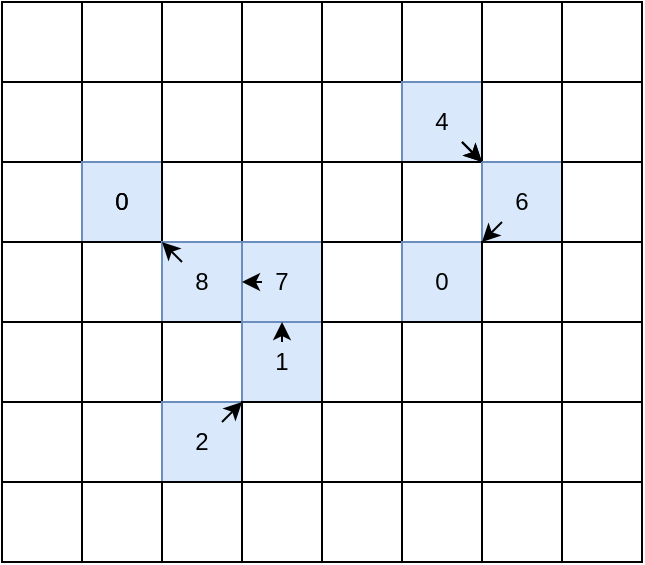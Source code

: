 <mxfile version="13.7.7" type="device"><diagram id="mEJwrAZIfICaPCOQz6ya" name="Page-1"><mxGraphModel dx="593" dy="329" grid="1" gridSize="10" guides="1" tooltips="1" connect="1" arrows="1" fold="1" page="1" pageScale="1" pageWidth="827" pageHeight="1169" math="0" shadow="0"><root><mxCell id="0"/><mxCell id="1" parent="0"/><mxCell id="UYRt8qyWvQDuS8kuz_iR-37" value="" style="whiteSpace=wrap;html=1;aspect=fixed;" vertex="1" parent="1"><mxGeometry x="200" y="240" width="40" height="40" as="geometry"/></mxCell><mxCell id="UYRt8qyWvQDuS8kuz_iR-38" value="" style="whiteSpace=wrap;html=1;aspect=fixed;" vertex="1" parent="1"><mxGeometry x="200" y="240" width="40" height="40" as="geometry"/></mxCell><mxCell id="UYRt8qyWvQDuS8kuz_iR-39" value="" style="whiteSpace=wrap;html=1;aspect=fixed;" vertex="1" parent="1"><mxGeometry x="240" y="240" width="40" height="40" as="geometry"/></mxCell><mxCell id="UYRt8qyWvQDuS8kuz_iR-40" value="" style="whiteSpace=wrap;html=1;aspect=fixed;" vertex="1" parent="1"><mxGeometry x="280" y="240" width="40" height="40" as="geometry"/></mxCell><mxCell id="UYRt8qyWvQDuS8kuz_iR-41" value="" style="whiteSpace=wrap;html=1;aspect=fixed;" vertex="1" parent="1"><mxGeometry x="320" y="240" width="40" height="40" as="geometry"/></mxCell><mxCell id="UYRt8qyWvQDuS8kuz_iR-42" value="" style="whiteSpace=wrap;html=1;aspect=fixed;" vertex="1" parent="1"><mxGeometry x="360" y="240" width="40" height="40" as="geometry"/></mxCell><mxCell id="UYRt8qyWvQDuS8kuz_iR-43" value="" style="whiteSpace=wrap;html=1;aspect=fixed;" vertex="1" parent="1"><mxGeometry x="400" y="240" width="40" height="40" as="geometry"/></mxCell><mxCell id="UYRt8qyWvQDuS8kuz_iR-46" value="" style="whiteSpace=wrap;html=1;aspect=fixed;" vertex="1" parent="1"><mxGeometry x="200" y="280" width="40" height="40" as="geometry"/></mxCell><mxCell id="UYRt8qyWvQDuS8kuz_iR-47" value="" style="whiteSpace=wrap;html=1;aspect=fixed;" vertex="1" parent="1"><mxGeometry x="200" y="280" width="40" height="40" as="geometry"/></mxCell><mxCell id="UYRt8qyWvQDuS8kuz_iR-48" value="" style="whiteSpace=wrap;html=1;aspect=fixed;" vertex="1" parent="1"><mxGeometry x="240" y="280" width="40" height="40" as="geometry"/></mxCell><mxCell id="UYRt8qyWvQDuS8kuz_iR-49" value="" style="whiteSpace=wrap;html=1;aspect=fixed;" vertex="1" parent="1"><mxGeometry x="280" y="280" width="40" height="40" as="geometry"/></mxCell><mxCell id="UYRt8qyWvQDuS8kuz_iR-50" value="" style="whiteSpace=wrap;html=1;aspect=fixed;" vertex="1" parent="1"><mxGeometry x="320" y="280" width="40" height="40" as="geometry"/></mxCell><mxCell id="UYRt8qyWvQDuS8kuz_iR-51" value="" style="whiteSpace=wrap;html=1;aspect=fixed;" vertex="1" parent="1"><mxGeometry x="360" y="280" width="40" height="40" as="geometry"/></mxCell><mxCell id="UYRt8qyWvQDuS8kuz_iR-52" value="" style="whiteSpace=wrap;html=1;aspect=fixed;fillColor=#dae8fc;strokeColor=#6c8ebf;" vertex="1" parent="1"><mxGeometry x="400" y="280" width="40" height="40" as="geometry"/></mxCell><mxCell id="UYRt8qyWvQDuS8kuz_iR-55" value="" style="whiteSpace=wrap;html=1;aspect=fixed;" vertex="1" parent="1"><mxGeometry x="200" y="320" width="40" height="40" as="geometry"/></mxCell><mxCell id="UYRt8qyWvQDuS8kuz_iR-56" value="" style="whiteSpace=wrap;html=1;aspect=fixed;" vertex="1" parent="1"><mxGeometry x="200" y="320" width="40" height="40" as="geometry"/></mxCell><mxCell id="UYRt8qyWvQDuS8kuz_iR-57" value="" style="whiteSpace=wrap;html=1;aspect=fixed;fillColor=#dae8fc;strokeColor=#6c8ebf;" vertex="1" parent="1"><mxGeometry x="240" y="320" width="40" height="40" as="geometry"/></mxCell><mxCell id="UYRt8qyWvQDuS8kuz_iR-58" value="" style="whiteSpace=wrap;html=1;aspect=fixed;" vertex="1" parent="1"><mxGeometry x="280" y="320" width="40" height="40" as="geometry"/></mxCell><mxCell id="UYRt8qyWvQDuS8kuz_iR-59" value="" style="whiteSpace=wrap;html=1;aspect=fixed;" vertex="1" parent="1"><mxGeometry x="320" y="320" width="40" height="40" as="geometry"/></mxCell><mxCell id="UYRt8qyWvQDuS8kuz_iR-60" value="" style="whiteSpace=wrap;html=1;aspect=fixed;" vertex="1" parent="1"><mxGeometry x="360" y="320" width="40" height="40" as="geometry"/></mxCell><mxCell id="UYRt8qyWvQDuS8kuz_iR-61" value="" style="whiteSpace=wrap;html=1;aspect=fixed;" vertex="1" parent="1"><mxGeometry x="400" y="320" width="40" height="40" as="geometry"/></mxCell><mxCell id="UYRt8qyWvQDuS8kuz_iR-64" value="" style="whiteSpace=wrap;html=1;aspect=fixed;" vertex="1" parent="1"><mxGeometry x="200" y="360" width="40" height="40" as="geometry"/></mxCell><mxCell id="UYRt8qyWvQDuS8kuz_iR-65" value="" style="whiteSpace=wrap;html=1;aspect=fixed;" vertex="1" parent="1"><mxGeometry x="200" y="360" width="40" height="40" as="geometry"/></mxCell><mxCell id="UYRt8qyWvQDuS8kuz_iR-66" value="" style="whiteSpace=wrap;html=1;aspect=fixed;" vertex="1" parent="1"><mxGeometry x="240" y="360" width="40" height="40" as="geometry"/></mxCell><mxCell id="UYRt8qyWvQDuS8kuz_iR-67" value="" style="whiteSpace=wrap;html=1;aspect=fixed;fillColor=#dae8fc;strokeColor=#6c8ebf;" vertex="1" parent="1"><mxGeometry x="280" y="360" width="40" height="40" as="geometry"/></mxCell><mxCell id="UYRt8qyWvQDuS8kuz_iR-68" value="" style="whiteSpace=wrap;html=1;aspect=fixed;fillColor=#dae8fc;strokeColor=#6c8ebf;" vertex="1" parent="1"><mxGeometry x="320" y="360" width="40" height="40" as="geometry"/></mxCell><mxCell id="UYRt8qyWvQDuS8kuz_iR-69" value="" style="whiteSpace=wrap;html=1;aspect=fixed;" vertex="1" parent="1"><mxGeometry x="360" y="360" width="40" height="40" as="geometry"/></mxCell><mxCell id="UYRt8qyWvQDuS8kuz_iR-70" value="" style="whiteSpace=wrap;html=1;aspect=fixed;fillColor=#dae8fc;strokeColor=#6c8ebf;" vertex="1" parent="1"><mxGeometry x="400" y="360" width="40" height="40" as="geometry"/></mxCell><mxCell id="UYRt8qyWvQDuS8kuz_iR-73" value="" style="whiteSpace=wrap;html=1;aspect=fixed;" vertex="1" parent="1"><mxGeometry x="200" y="400" width="40" height="40" as="geometry"/></mxCell><mxCell id="UYRt8qyWvQDuS8kuz_iR-74" value="" style="whiteSpace=wrap;html=1;aspect=fixed;" vertex="1" parent="1"><mxGeometry x="200" y="400" width="40" height="40" as="geometry"/></mxCell><mxCell id="UYRt8qyWvQDuS8kuz_iR-75" value="" style="whiteSpace=wrap;html=1;aspect=fixed;" vertex="1" parent="1"><mxGeometry x="240" y="400" width="40" height="40" as="geometry"/></mxCell><mxCell id="UYRt8qyWvQDuS8kuz_iR-76" value="" style="whiteSpace=wrap;html=1;aspect=fixed;" vertex="1" parent="1"><mxGeometry x="280" y="400" width="40" height="40" as="geometry"/></mxCell><mxCell id="UYRt8qyWvQDuS8kuz_iR-77" value="" style="whiteSpace=wrap;html=1;aspect=fixed;fillColor=#dae8fc;strokeColor=#6c8ebf;" vertex="1" parent="1"><mxGeometry x="320" y="400" width="40" height="40" as="geometry"/></mxCell><mxCell id="UYRt8qyWvQDuS8kuz_iR-78" value="" style="whiteSpace=wrap;html=1;aspect=fixed;" vertex="1" parent="1"><mxGeometry x="360" y="400" width="40" height="40" as="geometry"/></mxCell><mxCell id="UYRt8qyWvQDuS8kuz_iR-79" value="" style="whiteSpace=wrap;html=1;aspect=fixed;" vertex="1" parent="1"><mxGeometry x="400" y="400" width="40" height="40" as="geometry"/></mxCell><mxCell id="UYRt8qyWvQDuS8kuz_iR-82" value="" style="whiteSpace=wrap;html=1;aspect=fixed;" vertex="1" parent="1"><mxGeometry x="200" y="440" width="40" height="40" as="geometry"/></mxCell><mxCell id="UYRt8qyWvQDuS8kuz_iR-83" value="" style="whiteSpace=wrap;html=1;aspect=fixed;" vertex="1" parent="1"><mxGeometry x="200" y="440" width="40" height="40" as="geometry"/></mxCell><mxCell id="UYRt8qyWvQDuS8kuz_iR-84" value="" style="whiteSpace=wrap;html=1;aspect=fixed;" vertex="1" parent="1"><mxGeometry x="240" y="440" width="40" height="40" as="geometry"/></mxCell><mxCell id="UYRt8qyWvQDuS8kuz_iR-85" value="" style="whiteSpace=wrap;html=1;aspect=fixed;fillColor=#dae8fc;strokeColor=#6c8ebf;" vertex="1" parent="1"><mxGeometry x="280" y="440" width="40" height="40" as="geometry"/></mxCell><mxCell id="UYRt8qyWvQDuS8kuz_iR-86" value="" style="whiteSpace=wrap;html=1;aspect=fixed;" vertex="1" parent="1"><mxGeometry x="320" y="440" width="40" height="40" as="geometry"/></mxCell><mxCell id="UYRt8qyWvQDuS8kuz_iR-87" value="" style="whiteSpace=wrap;html=1;aspect=fixed;" vertex="1" parent="1"><mxGeometry x="360" y="440" width="40" height="40" as="geometry"/></mxCell><mxCell id="UYRt8qyWvQDuS8kuz_iR-88" value="" style="whiteSpace=wrap;html=1;aspect=fixed;" vertex="1" parent="1"><mxGeometry x="400" y="440" width="40" height="40" as="geometry"/></mxCell><mxCell id="UYRt8qyWvQDuS8kuz_iR-91" value="" style="whiteSpace=wrap;html=1;aspect=fixed;" vertex="1" parent="1"><mxGeometry x="200" y="480" width="40" height="40" as="geometry"/></mxCell><mxCell id="UYRt8qyWvQDuS8kuz_iR-92" value="" style="whiteSpace=wrap;html=1;aspect=fixed;" vertex="1" parent="1"><mxGeometry x="200" y="480" width="40" height="40" as="geometry"/></mxCell><mxCell id="UYRt8qyWvQDuS8kuz_iR-93" value="" style="whiteSpace=wrap;html=1;aspect=fixed;" vertex="1" parent="1"><mxGeometry x="240" y="480" width="40" height="40" as="geometry"/></mxCell><mxCell id="UYRt8qyWvQDuS8kuz_iR-94" value="" style="whiteSpace=wrap;html=1;aspect=fixed;" vertex="1" parent="1"><mxGeometry x="280" y="480" width="40" height="40" as="geometry"/></mxCell><mxCell id="UYRt8qyWvQDuS8kuz_iR-95" value="" style="whiteSpace=wrap;html=1;aspect=fixed;" vertex="1" parent="1"><mxGeometry x="320" y="480" width="40" height="40" as="geometry"/></mxCell><mxCell id="UYRt8qyWvQDuS8kuz_iR-96" value="" style="whiteSpace=wrap;html=1;aspect=fixed;" vertex="1" parent="1"><mxGeometry x="360" y="480" width="40" height="40" as="geometry"/></mxCell><mxCell id="UYRt8qyWvQDuS8kuz_iR-97" value="" style="whiteSpace=wrap;html=1;aspect=fixed;" vertex="1" parent="1"><mxGeometry x="400" y="480" width="40" height="40" as="geometry"/></mxCell><mxCell id="UYRt8qyWvQDuS8kuz_iR-101" value="" style="endArrow=classic;html=1;" edge="1" parent="1"><mxGeometry width="50" height="50" relative="1" as="geometry"><mxPoint x="310" y="450" as="sourcePoint"/><mxPoint x="320" y="440" as="targetPoint"/></mxGeometry></mxCell><mxCell id="UYRt8qyWvQDuS8kuz_iR-102" value="" style="endArrow=classic;html=1;entryX=0;entryY=1;entryDx=0;entryDy=0;" edge="1" parent="1" target="UYRt8qyWvQDuS8kuz_iR-58"><mxGeometry width="50" height="50" relative="1" as="geometry"><mxPoint x="290" y="370" as="sourcePoint"/><mxPoint x="270" y="350" as="targetPoint"/></mxGeometry></mxCell><mxCell id="UYRt8qyWvQDuS8kuz_iR-108" value="" style="endArrow=classic;html=1;" edge="1" parent="1" target="UYRt8qyWvQDuS8kuz_iR-67"><mxGeometry width="50" height="50" relative="1" as="geometry"><mxPoint x="330" y="380" as="sourcePoint"/><mxPoint x="380" y="330" as="targetPoint"/></mxGeometry></mxCell><mxCell id="UYRt8qyWvQDuS8kuz_iR-109" value="" style="endArrow=classic;html=1;" edge="1" parent="1" target="UYRt8qyWvQDuS8kuz_iR-68"><mxGeometry width="50" height="50" relative="1" as="geometry"><mxPoint x="340" y="410" as="sourcePoint"/><mxPoint x="390" y="360" as="targetPoint"/></mxGeometry></mxCell><mxCell id="UYRt8qyWvQDuS8kuz_iR-110" value="2" style="text;html=1;strokeColor=none;fillColor=none;align=center;verticalAlign=middle;whiteSpace=wrap;rounded=0;" vertex="1" parent="1"><mxGeometry x="280" y="450" width="40" height="20" as="geometry"/></mxCell><mxCell id="UYRt8qyWvQDuS8kuz_iR-111" value="1" style="text;html=1;strokeColor=none;fillColor=none;align=center;verticalAlign=middle;whiteSpace=wrap;rounded=0;" vertex="1" parent="1"><mxGeometry x="320" y="410" width="40" height="20" as="geometry"/></mxCell><mxCell id="UYRt8qyWvQDuS8kuz_iR-112" value="8" style="text;html=1;strokeColor=none;fillColor=none;align=center;verticalAlign=middle;whiteSpace=wrap;rounded=0;" vertex="1" parent="1"><mxGeometry x="280" y="370" width="40" height="20" as="geometry"/></mxCell><mxCell id="UYRt8qyWvQDuS8kuz_iR-113" value="7" style="text;html=1;strokeColor=none;fillColor=none;align=center;verticalAlign=middle;whiteSpace=wrap;rounded=0;" vertex="1" parent="1"><mxGeometry x="320" y="370" width="40" height="20" as="geometry"/></mxCell><mxCell id="UYRt8qyWvQDuS8kuz_iR-114" value="0" style="text;html=1;strokeColor=none;fillColor=none;align=center;verticalAlign=middle;whiteSpace=wrap;rounded=0;" vertex="1" parent="1"><mxGeometry x="240" y="330" width="40" height="20" as="geometry"/></mxCell><mxCell id="UYRt8qyWvQDuS8kuz_iR-115" value="" style="whiteSpace=wrap;html=1;aspect=fixed;" vertex="1" parent="1"><mxGeometry x="440" y="240" width="40" height="40" as="geometry"/></mxCell><mxCell id="UYRt8qyWvQDuS8kuz_iR-116" value="" style="whiteSpace=wrap;html=1;aspect=fixed;" vertex="1" parent="1"><mxGeometry x="440" y="280" width="40" height="40" as="geometry"/></mxCell><mxCell id="UYRt8qyWvQDuS8kuz_iR-117" value="" style="whiteSpace=wrap;html=1;aspect=fixed;fillColor=#dae8fc;strokeColor=#6c8ebf;" vertex="1" parent="1"><mxGeometry x="440" y="320" width="40" height="40" as="geometry"/></mxCell><mxCell id="UYRt8qyWvQDuS8kuz_iR-118" value="" style="whiteSpace=wrap;html=1;aspect=fixed;" vertex="1" parent="1"><mxGeometry x="440" y="360" width="40" height="40" as="geometry"/></mxCell><mxCell id="UYRt8qyWvQDuS8kuz_iR-119" value="" style="whiteSpace=wrap;html=1;aspect=fixed;" vertex="1" parent="1"><mxGeometry x="440" y="400" width="40" height="40" as="geometry"/></mxCell><mxCell id="UYRt8qyWvQDuS8kuz_iR-120" value="" style="whiteSpace=wrap;html=1;aspect=fixed;" vertex="1" parent="1"><mxGeometry x="440" y="440" width="40" height="40" as="geometry"/></mxCell><mxCell id="UYRt8qyWvQDuS8kuz_iR-121" value="" style="whiteSpace=wrap;html=1;aspect=fixed;" vertex="1" parent="1"><mxGeometry x="440" y="480" width="40" height="40" as="geometry"/></mxCell><mxCell id="UYRt8qyWvQDuS8kuz_iR-122" value="0" style="text;html=1;strokeColor=none;fillColor=none;align=center;verticalAlign=middle;whiteSpace=wrap;rounded=0;" vertex="1" parent="1"><mxGeometry x="400" y="370" width="40" height="20" as="geometry"/></mxCell><mxCell id="UYRt8qyWvQDuS8kuz_iR-123" value="4" style="text;html=1;strokeColor=none;fillColor=none;align=center;verticalAlign=middle;whiteSpace=wrap;rounded=0;" vertex="1" parent="1"><mxGeometry x="400" y="290" width="40" height="20" as="geometry"/></mxCell><mxCell id="UYRt8qyWvQDuS8kuz_iR-124" value="6" style="text;html=1;strokeColor=none;fillColor=none;align=center;verticalAlign=middle;whiteSpace=wrap;rounded=0;" vertex="1" parent="1"><mxGeometry x="440" y="330" width="40" height="20" as="geometry"/></mxCell><mxCell id="UYRt8qyWvQDuS8kuz_iR-125" value="" style="endArrow=classic;html=1;entryX=0;entryY=1;entryDx=0;entryDy=0;" edge="1" parent="1" target="UYRt8qyWvQDuS8kuz_iR-116"><mxGeometry width="50" height="50" relative="1" as="geometry"><mxPoint x="430" y="310" as="sourcePoint"/><mxPoint x="437" y="316" as="targetPoint"/></mxGeometry></mxCell><mxCell id="UYRt8qyWvQDuS8kuz_iR-126" value="" style="endArrow=classic;html=1;entryX=0;entryY=1;entryDx=0;entryDy=0;" edge="1" parent="1"><mxGeometry width="50" height="50" relative="1" as="geometry"><mxPoint x="430" y="310" as="sourcePoint"/><mxPoint x="440" y="320" as="targetPoint"/></mxGeometry></mxCell><mxCell id="UYRt8qyWvQDuS8kuz_iR-127" value="" style="endArrow=classic;html=1;entryX=0;entryY=1;entryDx=0;entryDy=0;" edge="1" parent="1" target="UYRt8qyWvQDuS8kuz_iR-117"><mxGeometry width="50" height="50" relative="1" as="geometry"><mxPoint x="450" y="350" as="sourcePoint"/><mxPoint x="500" y="300" as="targetPoint"/></mxGeometry></mxCell><mxCell id="UYRt8qyWvQDuS8kuz_iR-128" value="" style="whiteSpace=wrap;html=1;aspect=fixed;" vertex="1" parent="1"><mxGeometry x="480" y="240" width="40" height="40" as="geometry"/></mxCell><mxCell id="UYRt8qyWvQDuS8kuz_iR-129" value="" style="whiteSpace=wrap;html=1;aspect=fixed;" vertex="1" parent="1"><mxGeometry x="480" y="240" width="40" height="40" as="geometry"/></mxCell><mxCell id="UYRt8qyWvQDuS8kuz_iR-130" value="" style="whiteSpace=wrap;html=1;aspect=fixed;" vertex="1" parent="1"><mxGeometry x="480" y="280" width="40" height="40" as="geometry"/></mxCell><mxCell id="UYRt8qyWvQDuS8kuz_iR-131" value="" style="whiteSpace=wrap;html=1;aspect=fixed;" vertex="1" parent="1"><mxGeometry x="480" y="280" width="40" height="40" as="geometry"/></mxCell><mxCell id="UYRt8qyWvQDuS8kuz_iR-132" value="" style="whiteSpace=wrap;html=1;aspect=fixed;" vertex="1" parent="1"><mxGeometry x="480" y="320" width="40" height="40" as="geometry"/></mxCell><mxCell id="UYRt8qyWvQDuS8kuz_iR-133" value="" style="whiteSpace=wrap;html=1;aspect=fixed;" vertex="1" parent="1"><mxGeometry x="480" y="320" width="40" height="40" as="geometry"/></mxCell><mxCell id="UYRt8qyWvQDuS8kuz_iR-134" value="" style="whiteSpace=wrap;html=1;aspect=fixed;" vertex="1" parent="1"><mxGeometry x="480" y="360" width="40" height="40" as="geometry"/></mxCell><mxCell id="UYRt8qyWvQDuS8kuz_iR-135" value="" style="whiteSpace=wrap;html=1;aspect=fixed;" vertex="1" parent="1"><mxGeometry x="480" y="360" width="40" height="40" as="geometry"/></mxCell><mxCell id="UYRt8qyWvQDuS8kuz_iR-136" value="" style="whiteSpace=wrap;html=1;aspect=fixed;" vertex="1" parent="1"><mxGeometry x="480" y="400" width="40" height="40" as="geometry"/></mxCell><mxCell id="UYRt8qyWvQDuS8kuz_iR-137" value="" style="whiteSpace=wrap;html=1;aspect=fixed;" vertex="1" parent="1"><mxGeometry x="480" y="400" width="40" height="40" as="geometry"/></mxCell><mxCell id="UYRt8qyWvQDuS8kuz_iR-138" value="" style="whiteSpace=wrap;html=1;aspect=fixed;" vertex="1" parent="1"><mxGeometry x="480" y="440" width="40" height="40" as="geometry"/></mxCell><mxCell id="UYRt8qyWvQDuS8kuz_iR-139" value="" style="whiteSpace=wrap;html=1;aspect=fixed;" vertex="1" parent="1"><mxGeometry x="480" y="440" width="40" height="40" as="geometry"/></mxCell><mxCell id="UYRt8qyWvQDuS8kuz_iR-140" value="" style="whiteSpace=wrap;html=1;aspect=fixed;" vertex="1" parent="1"><mxGeometry x="480" y="480" width="40" height="40" as="geometry"/></mxCell><mxCell id="UYRt8qyWvQDuS8kuz_iR-141" value="" style="whiteSpace=wrap;html=1;aspect=fixed;" vertex="1" parent="1"><mxGeometry x="480" y="480" width="40" height="40" as="geometry"/></mxCell><mxCell id="UYRt8qyWvQDuS8kuz_iR-142" value="0" style="text;html=1;strokeColor=none;fillColor=none;align=center;verticalAlign=middle;whiteSpace=wrap;rounded=0;" vertex="1" parent="1"><mxGeometry x="240" y="330" width="40" height="20" as="geometry"/></mxCell></root></mxGraphModel></diagram></mxfile>